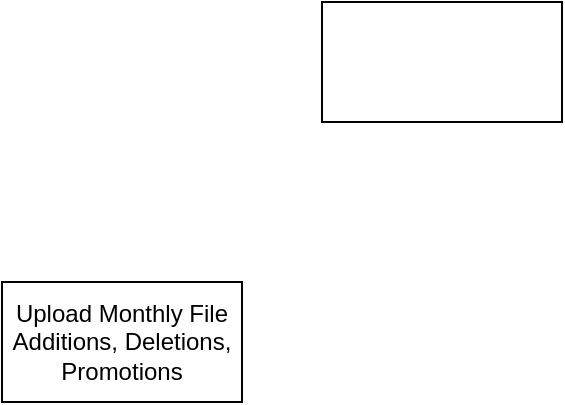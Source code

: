 <mxfile version="24.6.5" type="github">
  <diagram name="Page-1" id="uHiiFnSb_q-HpFeLsput">
    <mxGraphModel dx="1222" dy="886" grid="1" gridSize="10" guides="1" tooltips="1" connect="1" arrows="1" fold="1" page="1" pageScale="1" pageWidth="850" pageHeight="1100" math="0" shadow="0">
      <root>
        <mxCell id="0" />
        <mxCell id="1" parent="0" />
        <mxCell id="WPK7s5qIF8awcQLVcm9o-1" value="Upload Monthly File&lt;div&gt;Additions, Deletions, Promotions&lt;/div&gt;" style="rounded=0;whiteSpace=wrap;html=1;" vertex="1" parent="1">
          <mxGeometry x="90" y="380" width="120" height="60" as="geometry" />
        </mxCell>
        <mxCell id="WPK7s5qIF8awcQLVcm9o-2" value="" style="rounded=0;whiteSpace=wrap;html=1;" vertex="1" parent="1">
          <mxGeometry x="250" y="240" width="120" height="60" as="geometry" />
        </mxCell>
      </root>
    </mxGraphModel>
  </diagram>
</mxfile>
